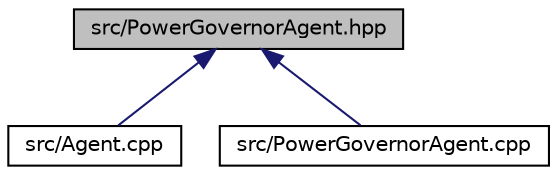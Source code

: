 digraph "src/PowerGovernorAgent.hpp"
{
 // LATEX_PDF_SIZE
  edge [fontname="Helvetica",fontsize="10",labelfontname="Helvetica",labelfontsize="10"];
  node [fontname="Helvetica",fontsize="10",shape=record];
  Node1 [label="src/PowerGovernorAgent.hpp",height=0.2,width=0.4,color="black", fillcolor="grey75", style="filled", fontcolor="black",tooltip=" "];
  Node1 -> Node2 [dir="back",color="midnightblue",fontsize="10",style="solid",fontname="Helvetica"];
  Node2 [label="src/Agent.cpp",height=0.2,width=0.4,color="black", fillcolor="white", style="filled",URL="$_agent_8cpp.html",tooltip=" "];
  Node1 -> Node3 [dir="back",color="midnightblue",fontsize="10",style="solid",fontname="Helvetica"];
  Node3 [label="src/PowerGovernorAgent.cpp",height=0.2,width=0.4,color="black", fillcolor="white", style="filled",URL="$_power_governor_agent_8cpp.html",tooltip=" "];
}
